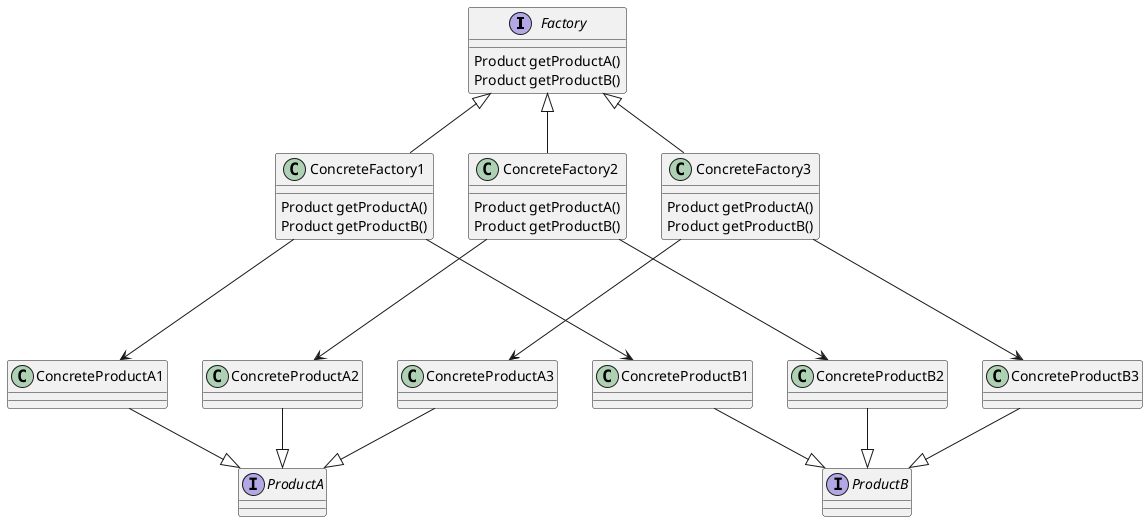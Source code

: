 @startuml

interface Factory {
  Product getProductA()
  Product getProductB()
}


class ConcreteFactory1 {
  Product getProductA()
  Product getProductB()
}

class ConcreteFactory2 {
  Product getProductA()
  Product getProductB()
}

class ConcreteFactory3 {
  Product getProductA()
  Product getProductB()
}

interface ProductA
interface ProductB
together {
  class ConcreteProductA1
  class ConcreteProductA2
  class ConcreteProductA3
}
class ConcreteProductB1
class ConcreteProductB2
class ConcreteProductB3


Factory <|-- ConcreteFactory1
Factory <|-- ConcreteFactory2
Factory <|-- ConcreteFactory3
ConcreteProductA1 --|> ProductA
ConcreteProductA2 --|> ProductA
ConcreteProductA3 --|> ProductA
ConcreteProductB1 --|> ProductB
ConcreteProductB2 --|> ProductB
ConcreteProductB3 --|> ProductB
ConcreteFactory1 -down--> ConcreteProductA1
ConcreteFactory1 -down--> ConcreteProductB1
ConcreteFactory2 -down--> ConcreteProductA2
ConcreteFactory2 -down--> ConcreteProductB2
ConcreteFactory3 -down--> ConcreteProductA3
ConcreteFactory3 -down--> ConcreteProductB3

@enduml